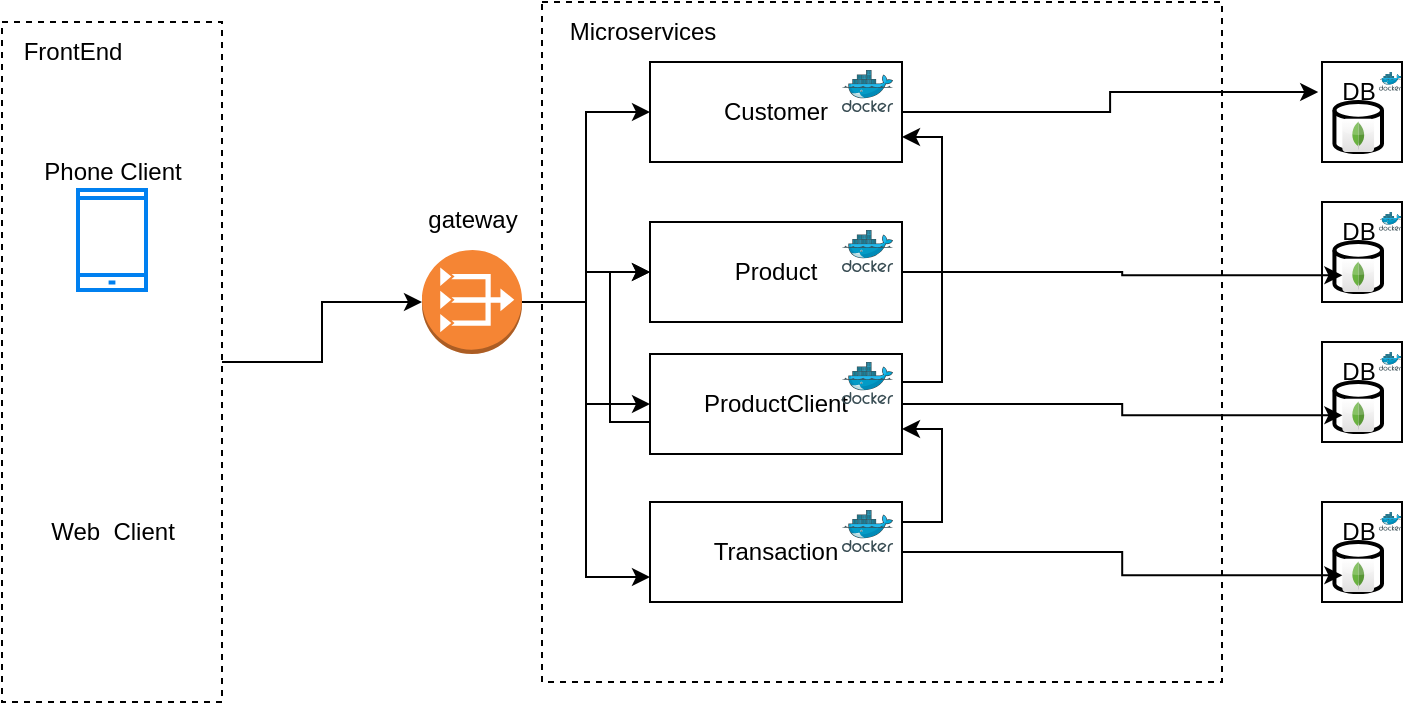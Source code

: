 <mxfile version="20.4.0" type="device"><diagram id="YqrcP8T6rk7wTmhqX3zY" name="Página-1"><mxGraphModel dx="981" dy="557" grid="1" gridSize="10" guides="1" tooltips="1" connect="1" arrows="1" fold="1" page="1" pageScale="1" pageWidth="827" pageHeight="1169" math="0" shadow="0"><root><mxCell id="0"/><mxCell id="1" parent="0"/><mxCell id="1K9EJVV-MSmfmisraFnw-32" value="" style="whiteSpace=wrap;html=1;aspect=fixed;fillColor=none;dashed=1;" vertex="1" parent="1"><mxGeometry x="280" y="190" width="340" height="340" as="geometry"/></mxCell><mxCell id="1K9EJVV-MSmfmisraFnw-10" value="" style="group" vertex="1" connectable="0" parent="1"><mxGeometry x="210" y="284" width="70" height="82" as="geometry"/></mxCell><mxCell id="1K9EJVV-MSmfmisraFnw-8" value="" style="outlineConnect=0;dashed=0;verticalLabelPosition=bottom;verticalAlign=top;align=center;html=1;shape=mxgraph.aws3.vpc_nat_gateway;fillColor=#F58534;gradientColor=none;" vertex="1" parent="1K9EJVV-MSmfmisraFnw-10"><mxGeometry x="10" y="30" width="50" height="52" as="geometry"/></mxCell><mxCell id="1K9EJVV-MSmfmisraFnw-9" value="gateway" style="text;html=1;resizable=0;autosize=1;align=center;verticalAlign=middle;points=[];fillColor=none;strokeColor=none;rounded=0;" vertex="1" parent="1K9EJVV-MSmfmisraFnw-10"><mxGeometry width="70" height="30" as="geometry"/></mxCell><mxCell id="1K9EJVV-MSmfmisraFnw-19" value="" style="group" vertex="1" connectable="0" parent="1"><mxGeometry x="334" y="220" width="126" height="50" as="geometry"/></mxCell><mxCell id="1K9EJVV-MSmfmisraFnw-14" value="Customer" style="rounded=0;whiteSpace=wrap;html=1;" vertex="1" parent="1K9EJVV-MSmfmisraFnw-19"><mxGeometry width="126" height="50" as="geometry"/></mxCell><mxCell id="1K9EJVV-MSmfmisraFnw-18" value="" style="sketch=0;aspect=fixed;html=1;points=[];align=center;image;fontSize=12;image=img/lib/mscae/Docker.svg;" vertex="1" parent="1K9EJVV-MSmfmisraFnw-19"><mxGeometry x="96" y="4" width="25.61" height="21" as="geometry"/></mxCell><mxCell id="1K9EJVV-MSmfmisraFnw-22" value="" style="group" vertex="1" connectable="0" parent="1"><mxGeometry x="670" y="220" width="40" height="50" as="geometry"/></mxCell><mxCell id="1K9EJVV-MSmfmisraFnw-17" value="" style="rounded=0;whiteSpace=wrap;html=1;" vertex="1" parent="1K9EJVV-MSmfmisraFnw-22"><mxGeometry width="40" height="50" as="geometry"/></mxCell><mxCell id="1K9EJVV-MSmfmisraFnw-12" value="" style="group" vertex="1" connectable="0" parent="1K9EJVV-MSmfmisraFnw-22"><mxGeometry x="6.22" y="5" width="23.78" height="40" as="geometry"/></mxCell><mxCell id="1K9EJVV-MSmfmisraFnw-3" value="" style="group" vertex="1" connectable="0" parent="1K9EJVV-MSmfmisraFnw-12"><mxGeometry y="15" width="23.78" height="25" as="geometry"/></mxCell><mxCell id="1K9EJVV-MSmfmisraFnw-2" value="" style="strokeWidth=2;html=1;shape=mxgraph.flowchart.database;whiteSpace=wrap;" vertex="1" parent="1K9EJVV-MSmfmisraFnw-3"><mxGeometry width="23.78" height="25" as="geometry"/></mxCell><mxCell id="1K9EJVV-MSmfmisraFnw-1" value="" style="dashed=0;outlineConnect=0;html=1;align=center;labelPosition=center;verticalLabelPosition=bottom;verticalAlign=top;shape=mxgraph.webicons.mongodb;gradientColor=#DFDEDE" vertex="1" parent="1K9EJVV-MSmfmisraFnw-3"><mxGeometry x="3.963" y="8.333" width="15.853" height="16.667" as="geometry"/></mxCell><mxCell id="1K9EJVV-MSmfmisraFnw-20" value="" style="sketch=0;aspect=fixed;html=1;points=[];align=center;image;fontSize=12;image=img/lib/mscae/Docker.svg;" vertex="1" parent="1K9EJVV-MSmfmisraFnw-22"><mxGeometry x="28.444" y="5" width="11.382" height="9.333" as="geometry"/></mxCell><mxCell id="1K9EJVV-MSmfmisraFnw-11" value="DB" style="text;html=1;resizable=0;autosize=1;align=center;verticalAlign=middle;points=[];fillColor=none;strokeColor=none;rounded=0;" vertex="1" parent="1K9EJVV-MSmfmisraFnw-22"><mxGeometry x="-1.892" width="40" height="30" as="geometry"/></mxCell><mxCell id="1K9EJVV-MSmfmisraFnw-23" value="" style="group" vertex="1" connectable="0" parent="1"><mxGeometry x="334" y="300" width="126" height="50" as="geometry"/></mxCell><mxCell id="1K9EJVV-MSmfmisraFnw-24" value="Product" style="rounded=0;whiteSpace=wrap;html=1;" vertex="1" parent="1K9EJVV-MSmfmisraFnw-23"><mxGeometry width="126" height="50" as="geometry"/></mxCell><mxCell id="1K9EJVV-MSmfmisraFnw-25" value="" style="sketch=0;aspect=fixed;html=1;points=[];align=center;image;fontSize=12;image=img/lib/mscae/Docker.svg;" vertex="1" parent="1K9EJVV-MSmfmisraFnw-23"><mxGeometry x="96" y="4" width="25.61" height="21" as="geometry"/></mxCell><mxCell id="1K9EJVV-MSmfmisraFnw-29" value="" style="group" vertex="1" connectable="0" parent="1"><mxGeometry x="334" y="440" width="126" height="50" as="geometry"/></mxCell><mxCell id="1K9EJVV-MSmfmisraFnw-30" value="Transaction" style="rounded=0;whiteSpace=wrap;html=1;" vertex="1" parent="1K9EJVV-MSmfmisraFnw-29"><mxGeometry width="126" height="50" as="geometry"/></mxCell><mxCell id="1K9EJVV-MSmfmisraFnw-31" value="" style="sketch=0;aspect=fixed;html=1;points=[];align=center;image;fontSize=12;image=img/lib/mscae/Docker.svg;" vertex="1" parent="1K9EJVV-MSmfmisraFnw-29"><mxGeometry x="96" y="4" width="25.61" height="21" as="geometry"/></mxCell><mxCell id="1K9EJVV-MSmfmisraFnw-33" value="" style="group" vertex="1" connectable="0" parent="1"><mxGeometry x="334" y="366" width="126" height="50" as="geometry"/></mxCell><mxCell id="1K9EJVV-MSmfmisraFnw-27" value="ProductClient" style="rounded=0;whiteSpace=wrap;html=1;" vertex="1" parent="1K9EJVV-MSmfmisraFnw-33"><mxGeometry width="126" height="50" as="geometry"/></mxCell><mxCell id="1K9EJVV-MSmfmisraFnw-28" value="" style="sketch=0;aspect=fixed;html=1;points=[];align=center;image;fontSize=12;image=img/lib/mscae/Docker.svg;" vertex="1" parent="1K9EJVV-MSmfmisraFnw-33"><mxGeometry x="96" y="4" width="25.61" height="21" as="geometry"/></mxCell><mxCell id="1K9EJVV-MSmfmisraFnw-34" value="Microservices" style="text;html=1;resizable=0;autosize=1;align=center;verticalAlign=middle;points=[];fillColor=none;strokeColor=none;rounded=0;dashed=1;" vertex="1" parent="1"><mxGeometry x="280" y="190" width="100" height="30" as="geometry"/></mxCell><mxCell id="1K9EJVV-MSmfmisraFnw-35" style="edgeStyle=orthogonalEdgeStyle;rounded=0;orthogonalLoop=1;jettySize=auto;html=1;" edge="1" parent="1" source="1K9EJVV-MSmfmisraFnw-14" target="1K9EJVV-MSmfmisraFnw-11"><mxGeometry relative="1" as="geometry"/></mxCell><mxCell id="1K9EJVV-MSmfmisraFnw-36" value="" style="group" vertex="1" connectable="0" parent="1"><mxGeometry x="670" y="290" width="40" height="50" as="geometry"/></mxCell><mxCell id="1K9EJVV-MSmfmisraFnw-37" value="" style="rounded=0;whiteSpace=wrap;html=1;" vertex="1" parent="1K9EJVV-MSmfmisraFnw-36"><mxGeometry width="40" height="50" as="geometry"/></mxCell><mxCell id="1K9EJVV-MSmfmisraFnw-38" value="" style="group" vertex="1" connectable="0" parent="1K9EJVV-MSmfmisraFnw-36"><mxGeometry x="6.22" y="5" width="23.78" height="40" as="geometry"/></mxCell><mxCell id="1K9EJVV-MSmfmisraFnw-39" value="" style="group" vertex="1" connectable="0" parent="1K9EJVV-MSmfmisraFnw-38"><mxGeometry y="15" width="23.78" height="25" as="geometry"/></mxCell><mxCell id="1K9EJVV-MSmfmisraFnw-40" value="" style="strokeWidth=2;html=1;shape=mxgraph.flowchart.database;whiteSpace=wrap;" vertex="1" parent="1K9EJVV-MSmfmisraFnw-39"><mxGeometry width="23.78" height="25" as="geometry"/></mxCell><mxCell id="1K9EJVV-MSmfmisraFnw-41" value="" style="dashed=0;outlineConnect=0;html=1;align=center;labelPosition=center;verticalLabelPosition=bottom;verticalAlign=top;shape=mxgraph.webicons.mongodb;gradientColor=#DFDEDE" vertex="1" parent="1K9EJVV-MSmfmisraFnw-39"><mxGeometry x="3.963" y="8.333" width="15.853" height="16.667" as="geometry"/></mxCell><mxCell id="1K9EJVV-MSmfmisraFnw-42" value="" style="sketch=0;aspect=fixed;html=1;points=[];align=center;image;fontSize=12;image=img/lib/mscae/Docker.svg;" vertex="1" parent="1K9EJVV-MSmfmisraFnw-36"><mxGeometry x="28.444" y="5" width="11.382" height="9.333" as="geometry"/></mxCell><mxCell id="1K9EJVV-MSmfmisraFnw-43" value="DB" style="text;html=1;resizable=0;autosize=1;align=center;verticalAlign=middle;points=[];fillColor=none;strokeColor=none;rounded=0;" vertex="1" parent="1K9EJVV-MSmfmisraFnw-36"><mxGeometry x="-1.892" width="40" height="30" as="geometry"/></mxCell><mxCell id="1K9EJVV-MSmfmisraFnw-44" value="" style="group" vertex="1" connectable="0" parent="1"><mxGeometry x="670" y="360" width="40" height="50" as="geometry"/></mxCell><mxCell id="1K9EJVV-MSmfmisraFnw-45" value="" style="rounded=0;whiteSpace=wrap;html=1;" vertex="1" parent="1K9EJVV-MSmfmisraFnw-44"><mxGeometry width="40" height="50" as="geometry"/></mxCell><mxCell id="1K9EJVV-MSmfmisraFnw-46" value="" style="group" vertex="1" connectable="0" parent="1K9EJVV-MSmfmisraFnw-44"><mxGeometry x="6.22" y="5" width="23.78" height="40" as="geometry"/></mxCell><mxCell id="1K9EJVV-MSmfmisraFnw-47" value="" style="group" vertex="1" connectable="0" parent="1K9EJVV-MSmfmisraFnw-46"><mxGeometry y="15" width="23.78" height="25" as="geometry"/></mxCell><mxCell id="1K9EJVV-MSmfmisraFnw-48" value="" style="strokeWidth=2;html=1;shape=mxgraph.flowchart.database;whiteSpace=wrap;" vertex="1" parent="1K9EJVV-MSmfmisraFnw-47"><mxGeometry width="23.78" height="25" as="geometry"/></mxCell><mxCell id="1K9EJVV-MSmfmisraFnw-49" value="" style="dashed=0;outlineConnect=0;html=1;align=center;labelPosition=center;verticalLabelPosition=bottom;verticalAlign=top;shape=mxgraph.webicons.mongodb;gradientColor=#DFDEDE" vertex="1" parent="1K9EJVV-MSmfmisraFnw-47"><mxGeometry x="3.963" y="8.333" width="15.853" height="16.667" as="geometry"/></mxCell><mxCell id="1K9EJVV-MSmfmisraFnw-50" value="" style="sketch=0;aspect=fixed;html=1;points=[];align=center;image;fontSize=12;image=img/lib/mscae/Docker.svg;" vertex="1" parent="1K9EJVV-MSmfmisraFnw-44"><mxGeometry x="28.444" y="5" width="11.382" height="9.333" as="geometry"/></mxCell><mxCell id="1K9EJVV-MSmfmisraFnw-51" value="DB" style="text;html=1;resizable=0;autosize=1;align=center;verticalAlign=middle;points=[];fillColor=none;strokeColor=none;rounded=0;" vertex="1" parent="1K9EJVV-MSmfmisraFnw-44"><mxGeometry x="-1.892" width="40" height="30" as="geometry"/></mxCell><mxCell id="1K9EJVV-MSmfmisraFnw-52" value="" style="group" vertex="1" connectable="0" parent="1"><mxGeometry x="670" y="440" width="40" height="50" as="geometry"/></mxCell><mxCell id="1K9EJVV-MSmfmisraFnw-53" value="" style="rounded=0;whiteSpace=wrap;html=1;" vertex="1" parent="1K9EJVV-MSmfmisraFnw-52"><mxGeometry width="40" height="50" as="geometry"/></mxCell><mxCell id="1K9EJVV-MSmfmisraFnw-54" value="" style="group" vertex="1" connectable="0" parent="1K9EJVV-MSmfmisraFnw-52"><mxGeometry x="6.22" y="5" width="23.78" height="40" as="geometry"/></mxCell><mxCell id="1K9EJVV-MSmfmisraFnw-55" value="" style="group" vertex="1" connectable="0" parent="1K9EJVV-MSmfmisraFnw-54"><mxGeometry y="15" width="23.78" height="25" as="geometry"/></mxCell><mxCell id="1K9EJVV-MSmfmisraFnw-56" value="" style="strokeWidth=2;html=1;shape=mxgraph.flowchart.database;whiteSpace=wrap;" vertex="1" parent="1K9EJVV-MSmfmisraFnw-55"><mxGeometry width="23.78" height="25" as="geometry"/></mxCell><mxCell id="1K9EJVV-MSmfmisraFnw-57" value="" style="dashed=0;outlineConnect=0;html=1;align=center;labelPosition=center;verticalLabelPosition=bottom;verticalAlign=top;shape=mxgraph.webicons.mongodb;gradientColor=#DFDEDE" vertex="1" parent="1K9EJVV-MSmfmisraFnw-55"><mxGeometry x="3.963" y="8.333" width="15.853" height="16.667" as="geometry"/></mxCell><mxCell id="1K9EJVV-MSmfmisraFnw-58" value="" style="sketch=0;aspect=fixed;html=1;points=[];align=center;image;fontSize=12;image=img/lib/mscae/Docker.svg;" vertex="1" parent="1K9EJVV-MSmfmisraFnw-52"><mxGeometry x="28.444" y="5" width="11.382" height="9.333" as="geometry"/></mxCell><mxCell id="1K9EJVV-MSmfmisraFnw-59" value="DB" style="text;html=1;resizable=0;autosize=1;align=center;verticalAlign=middle;points=[];fillColor=none;strokeColor=none;rounded=0;" vertex="1" parent="1K9EJVV-MSmfmisraFnw-52"><mxGeometry x="-1.892" width="40" height="30" as="geometry"/></mxCell><mxCell id="1K9EJVV-MSmfmisraFnw-60" style="edgeStyle=orthogonalEdgeStyle;rounded=0;orthogonalLoop=1;jettySize=auto;html=1;" edge="1" parent="1" source="1K9EJVV-MSmfmisraFnw-30" target="1K9EJVV-MSmfmisraFnw-57"><mxGeometry relative="1" as="geometry"/></mxCell><mxCell id="1K9EJVV-MSmfmisraFnw-61" style="edgeStyle=orthogonalEdgeStyle;rounded=0;orthogonalLoop=1;jettySize=auto;html=1;" edge="1" parent="1" source="1K9EJVV-MSmfmisraFnw-27" target="1K9EJVV-MSmfmisraFnw-49"><mxGeometry relative="1" as="geometry"/></mxCell><mxCell id="1K9EJVV-MSmfmisraFnw-62" style="edgeStyle=orthogonalEdgeStyle;rounded=0;orthogonalLoop=1;jettySize=auto;html=1;" edge="1" parent="1" source="1K9EJVV-MSmfmisraFnw-24" target="1K9EJVV-MSmfmisraFnw-41"><mxGeometry relative="1" as="geometry"/></mxCell><mxCell id="1K9EJVV-MSmfmisraFnw-64" style="edgeStyle=orthogonalEdgeStyle;rounded=0;orthogonalLoop=1;jettySize=auto;html=1;" edge="1" parent="1" source="1K9EJVV-MSmfmisraFnw-8" target="1K9EJVV-MSmfmisraFnw-24"><mxGeometry relative="1" as="geometry"/></mxCell><mxCell id="1K9EJVV-MSmfmisraFnw-65" style="edgeStyle=orthogonalEdgeStyle;rounded=0;orthogonalLoop=1;jettySize=auto;html=1;" edge="1" parent="1" source="1K9EJVV-MSmfmisraFnw-8" target="1K9EJVV-MSmfmisraFnw-27"><mxGeometry relative="1" as="geometry"/></mxCell><mxCell id="1K9EJVV-MSmfmisraFnw-66" style="edgeStyle=orthogonalEdgeStyle;rounded=0;orthogonalLoop=1;jettySize=auto;html=1;entryX=0;entryY=0.75;entryDx=0;entryDy=0;" edge="1" parent="1" source="1K9EJVV-MSmfmisraFnw-8" target="1K9EJVV-MSmfmisraFnw-30"><mxGeometry relative="1" as="geometry"/></mxCell><mxCell id="1K9EJVV-MSmfmisraFnw-67" style="edgeStyle=orthogonalEdgeStyle;rounded=0;orthogonalLoop=1;jettySize=auto;html=1;entryX=0;entryY=0.5;entryDx=0;entryDy=0;" edge="1" parent="1" source="1K9EJVV-MSmfmisraFnw-8" target="1K9EJVV-MSmfmisraFnw-14"><mxGeometry relative="1" as="geometry"/></mxCell><mxCell id="1K9EJVV-MSmfmisraFnw-70" style="edgeStyle=orthogonalEdgeStyle;rounded=0;orthogonalLoop=1;jettySize=auto;html=1;entryX=1;entryY=0.75;entryDx=0;entryDy=0;" edge="1" parent="1" source="1K9EJVV-MSmfmisraFnw-27" target="1K9EJVV-MSmfmisraFnw-14"><mxGeometry relative="1" as="geometry"><Array as="points"><mxPoint x="480" y="380"/><mxPoint x="480" y="257"/></Array></mxGeometry></mxCell><mxCell id="1K9EJVV-MSmfmisraFnw-71" style="edgeStyle=orthogonalEdgeStyle;rounded=0;orthogonalLoop=1;jettySize=auto;html=1;entryX=0;entryY=0.5;entryDx=0;entryDy=0;" edge="1" parent="1" source="1K9EJVV-MSmfmisraFnw-27" target="1K9EJVV-MSmfmisraFnw-24"><mxGeometry relative="1" as="geometry"><Array as="points"><mxPoint x="314" y="400"/><mxPoint x="314" y="325"/></Array></mxGeometry></mxCell><mxCell id="1K9EJVV-MSmfmisraFnw-72" style="edgeStyle=orthogonalEdgeStyle;rounded=0;orthogonalLoop=1;jettySize=auto;html=1;entryX=1;entryY=0.75;entryDx=0;entryDy=0;" edge="1" parent="1" source="1K9EJVV-MSmfmisraFnw-30" target="1K9EJVV-MSmfmisraFnw-27"><mxGeometry relative="1" as="geometry"><Array as="points"><mxPoint x="480" y="450"/><mxPoint x="480" y="403"/></Array></mxGeometry></mxCell><mxCell id="1K9EJVV-MSmfmisraFnw-74" style="edgeStyle=orthogonalEdgeStyle;rounded=0;orthogonalLoop=1;jettySize=auto;html=1;" edge="1" parent="1" source="1K9EJVV-MSmfmisraFnw-73" target="1K9EJVV-MSmfmisraFnw-8"><mxGeometry relative="1" as="geometry"/></mxCell><mxCell id="1K9EJVV-MSmfmisraFnw-73" value="" style="rounded=0;whiteSpace=wrap;html=1;dashed=1;fillColor=none;" vertex="1" parent="1"><mxGeometry x="10" y="200" width="110" height="340" as="geometry"/></mxCell><mxCell id="1K9EJVV-MSmfmisraFnw-75" value="FrontEnd" style="text;html=1;resizable=0;autosize=1;align=center;verticalAlign=middle;points=[];fillColor=none;strokeColor=none;rounded=0;dashed=1;" vertex="1" parent="1"><mxGeometry x="10" y="200" width="70" height="30" as="geometry"/></mxCell><mxCell id="1K9EJVV-MSmfmisraFnw-82" value="" style="group" vertex="1" connectable="0" parent="1"><mxGeometry x="20" y="260" width="90" height="74" as="geometry"/></mxCell><mxCell id="1K9EJVV-MSmfmisraFnw-78" value="" style="html=1;verticalLabelPosition=bottom;align=center;labelBackgroundColor=#ffffff;verticalAlign=top;strokeWidth=2;strokeColor=#0080F0;shadow=0;dashed=0;shape=mxgraph.ios7.icons.smartphone;fillColor=none;" vertex="1" parent="1K9EJVV-MSmfmisraFnw-82"><mxGeometry x="28" y="24" width="34" height="50" as="geometry"/></mxCell><mxCell id="1K9EJVV-MSmfmisraFnw-80" value="Phone Client" style="text;html=1;resizable=0;autosize=1;align=center;verticalAlign=middle;points=[];fillColor=none;strokeColor=none;rounded=0;dashed=1;" vertex="1" parent="1K9EJVV-MSmfmisraFnw-82"><mxGeometry width="90" height="30" as="geometry"/></mxCell><mxCell id="1K9EJVV-MSmfmisraFnw-83" value="" style="group" vertex="1" connectable="0" parent="1"><mxGeometry x="20" y="380" width="90" height="90" as="geometry"/></mxCell><mxCell id="1K9EJVV-MSmfmisraFnw-79" value="" style="shape=image;html=1;verticalAlign=top;verticalLabelPosition=bottom;labelBackgroundColor=#ffffff;imageAspect=0;aspect=fixed;image=https://cdn2.iconfinder.com/data/icons/bitsies/128/Application-128.png;dashed=1;fillColor=none;" vertex="1" parent="1K9EJVV-MSmfmisraFnw-83"><mxGeometry x="15" width="60" height="60" as="geometry"/></mxCell><mxCell id="1K9EJVV-MSmfmisraFnw-81" value="Web&amp;nbsp; Client" style="text;html=1;resizable=0;autosize=1;align=center;verticalAlign=middle;points=[];fillColor=none;strokeColor=none;rounded=0;dashed=1;" vertex="1" parent="1K9EJVV-MSmfmisraFnw-83"><mxGeometry y="60" width="90" height="30" as="geometry"/></mxCell></root></mxGraphModel></diagram></mxfile>